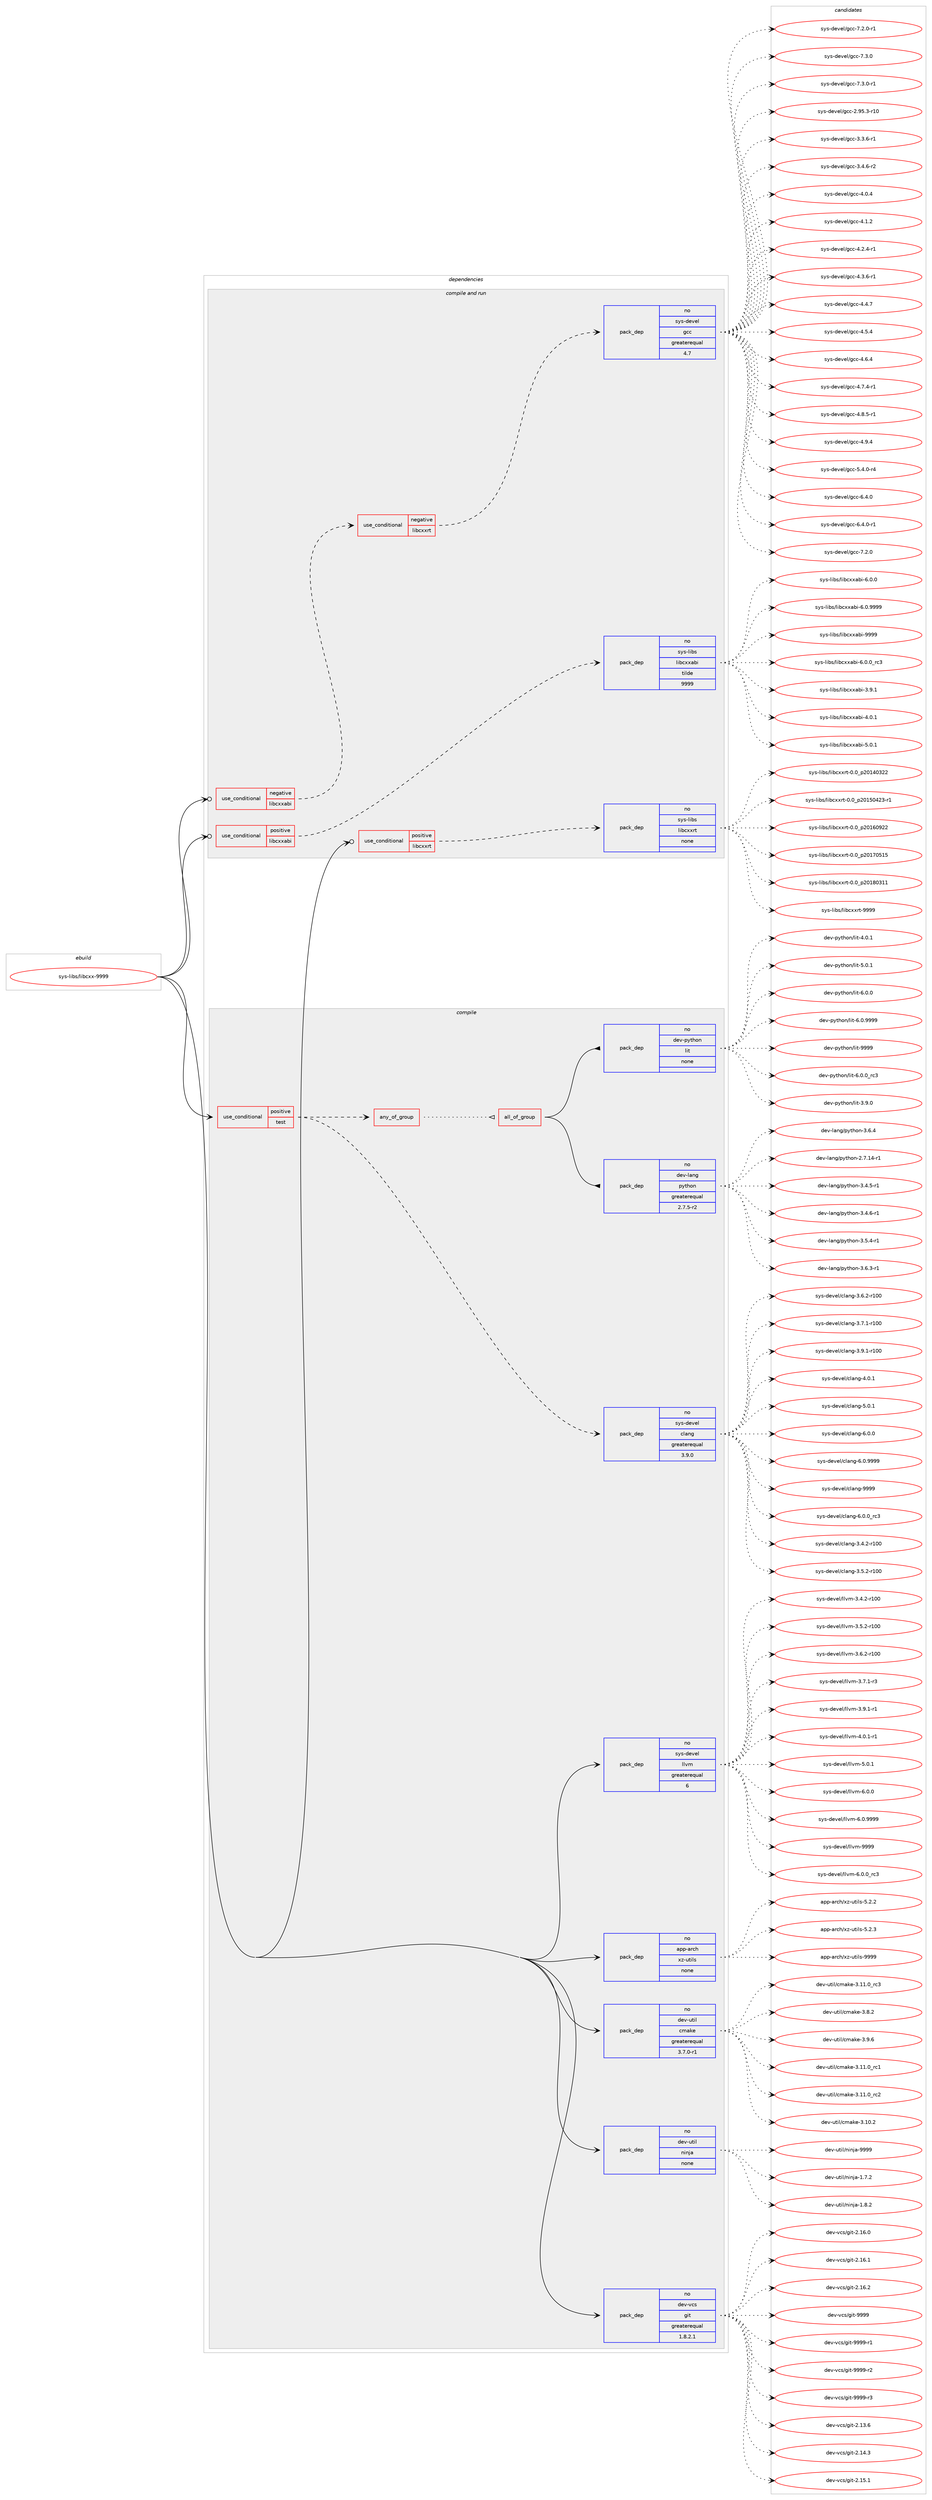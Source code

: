 digraph prolog {

# *************
# Graph options
# *************

newrank=true;
concentrate=true;
compound=true;
graph [rankdir=LR,fontname=Helvetica,fontsize=10,ranksep=1.5];#, ranksep=2.5, nodesep=0.2];
edge  [arrowhead=vee];
node  [fontname=Helvetica,fontsize=10];

# **********
# The ebuild
# **********

subgraph cluster_leftcol {
color=gray;
rank=same;
label=<<i>ebuild</i>>;
id [label="sys-libs/libcxx-9999", color=red, width=4, href="../sys-libs/libcxx-9999.svg"];
}

# ****************
# The dependencies
# ****************

subgraph cluster_midcol {
color=gray;
label=<<i>dependencies</i>>;
subgraph cluster_compile {
fillcolor="#eeeeee";
style=filled;
label=<<i>compile</i>>;
subgraph cond1288 {
dependency8831 [label=<<TABLE BORDER="0" CELLBORDER="1" CELLSPACING="0" CELLPADDING="4"><TR><TD ROWSPAN="3" CELLPADDING="10">use_conditional</TD></TR><TR><TD>positive</TD></TR><TR><TD>test</TD></TR></TABLE>>, shape=none, color=red];
subgraph pack7425 {
dependency8832 [label=<<TABLE BORDER="0" CELLBORDER="1" CELLSPACING="0" CELLPADDING="4" WIDTH="220"><TR><TD ROWSPAN="6" CELLPADDING="30">pack_dep</TD></TR><TR><TD WIDTH="110">no</TD></TR><TR><TD>sys-devel</TD></TR><TR><TD>clang</TD></TR><TR><TD>greaterequal</TD></TR><TR><TD>3.9.0</TD></TR></TABLE>>, shape=none, color=blue];
}
dependency8831:e -> dependency8832:w [weight=20,style="dashed",arrowhead="vee"];
subgraph any104 {
dependency8833 [label=<<TABLE BORDER="0" CELLBORDER="1" CELLSPACING="0" CELLPADDING="4"><TR><TD CELLPADDING="10">any_of_group</TD></TR></TABLE>>, shape=none, color=red];subgraph all17 {
dependency8834 [label=<<TABLE BORDER="0" CELLBORDER="1" CELLSPACING="0" CELLPADDING="4"><TR><TD CELLPADDING="10">all_of_group</TD></TR></TABLE>>, shape=none, color=red];subgraph pack7426 {
dependency8835 [label=<<TABLE BORDER="0" CELLBORDER="1" CELLSPACING="0" CELLPADDING="4" WIDTH="220"><TR><TD ROWSPAN="6" CELLPADDING="30">pack_dep</TD></TR><TR><TD WIDTH="110">no</TD></TR><TR><TD>dev-lang</TD></TR><TR><TD>python</TD></TR><TR><TD>greaterequal</TD></TR><TR><TD>2.7.5-r2</TD></TR></TABLE>>, shape=none, color=blue];
}
dependency8834:e -> dependency8835:w [weight=20,style="solid",arrowhead="inv"];
subgraph pack7427 {
dependency8836 [label=<<TABLE BORDER="0" CELLBORDER="1" CELLSPACING="0" CELLPADDING="4" WIDTH="220"><TR><TD ROWSPAN="6" CELLPADDING="30">pack_dep</TD></TR><TR><TD WIDTH="110">no</TD></TR><TR><TD>dev-python</TD></TR><TR><TD>lit</TD></TR><TR><TD>none</TD></TR><TR><TD></TD></TR></TABLE>>, shape=none, color=blue];
}
dependency8834:e -> dependency8836:w [weight=20,style="solid",arrowhead="inv"];
}
dependency8833:e -> dependency8834:w [weight=20,style="dotted",arrowhead="oinv"];
}
dependency8831:e -> dependency8833:w [weight=20,style="dashed",arrowhead="vee"];
}
id:e -> dependency8831:w [weight=20,style="solid",arrowhead="vee"];
subgraph pack7428 {
dependency8837 [label=<<TABLE BORDER="0" CELLBORDER="1" CELLSPACING="0" CELLPADDING="4" WIDTH="220"><TR><TD ROWSPAN="6" CELLPADDING="30">pack_dep</TD></TR><TR><TD WIDTH="110">no</TD></TR><TR><TD>app-arch</TD></TR><TR><TD>xz-utils</TD></TR><TR><TD>none</TD></TR><TR><TD></TD></TR></TABLE>>, shape=none, color=blue];
}
id:e -> dependency8837:w [weight=20,style="solid",arrowhead="vee"];
subgraph pack7429 {
dependency8838 [label=<<TABLE BORDER="0" CELLBORDER="1" CELLSPACING="0" CELLPADDING="4" WIDTH="220"><TR><TD ROWSPAN="6" CELLPADDING="30">pack_dep</TD></TR><TR><TD WIDTH="110">no</TD></TR><TR><TD>dev-util</TD></TR><TR><TD>cmake</TD></TR><TR><TD>greaterequal</TD></TR><TR><TD>3.7.0-r1</TD></TR></TABLE>>, shape=none, color=blue];
}
id:e -> dependency8838:w [weight=20,style="solid",arrowhead="vee"];
subgraph pack7430 {
dependency8839 [label=<<TABLE BORDER="0" CELLBORDER="1" CELLSPACING="0" CELLPADDING="4" WIDTH="220"><TR><TD ROWSPAN="6" CELLPADDING="30">pack_dep</TD></TR><TR><TD WIDTH="110">no</TD></TR><TR><TD>dev-util</TD></TR><TR><TD>ninja</TD></TR><TR><TD>none</TD></TR><TR><TD></TD></TR></TABLE>>, shape=none, color=blue];
}
id:e -> dependency8839:w [weight=20,style="solid",arrowhead="vee"];
subgraph pack7431 {
dependency8840 [label=<<TABLE BORDER="0" CELLBORDER="1" CELLSPACING="0" CELLPADDING="4" WIDTH="220"><TR><TD ROWSPAN="6" CELLPADDING="30">pack_dep</TD></TR><TR><TD WIDTH="110">no</TD></TR><TR><TD>dev-vcs</TD></TR><TR><TD>git</TD></TR><TR><TD>greaterequal</TD></TR><TR><TD>1.8.2.1</TD></TR></TABLE>>, shape=none, color=blue];
}
id:e -> dependency8840:w [weight=20,style="solid",arrowhead="vee"];
subgraph pack7432 {
dependency8841 [label=<<TABLE BORDER="0" CELLBORDER="1" CELLSPACING="0" CELLPADDING="4" WIDTH="220"><TR><TD ROWSPAN="6" CELLPADDING="30">pack_dep</TD></TR><TR><TD WIDTH="110">no</TD></TR><TR><TD>sys-devel</TD></TR><TR><TD>llvm</TD></TR><TR><TD>greaterequal</TD></TR><TR><TD>6</TD></TR></TABLE>>, shape=none, color=blue];
}
id:e -> dependency8841:w [weight=20,style="solid",arrowhead="vee"];
}
subgraph cluster_compileandrun {
fillcolor="#eeeeee";
style=filled;
label=<<i>compile and run</i>>;
subgraph cond1289 {
dependency8842 [label=<<TABLE BORDER="0" CELLBORDER="1" CELLSPACING="0" CELLPADDING="4"><TR><TD ROWSPAN="3" CELLPADDING="10">use_conditional</TD></TR><TR><TD>negative</TD></TR><TR><TD>libcxxabi</TD></TR></TABLE>>, shape=none, color=red];
subgraph cond1290 {
dependency8843 [label=<<TABLE BORDER="0" CELLBORDER="1" CELLSPACING="0" CELLPADDING="4"><TR><TD ROWSPAN="3" CELLPADDING="10">use_conditional</TD></TR><TR><TD>negative</TD></TR><TR><TD>libcxxrt</TD></TR></TABLE>>, shape=none, color=red];
subgraph pack7433 {
dependency8844 [label=<<TABLE BORDER="0" CELLBORDER="1" CELLSPACING="0" CELLPADDING="4" WIDTH="220"><TR><TD ROWSPAN="6" CELLPADDING="30">pack_dep</TD></TR><TR><TD WIDTH="110">no</TD></TR><TR><TD>sys-devel</TD></TR><TR><TD>gcc</TD></TR><TR><TD>greaterequal</TD></TR><TR><TD>4.7</TD></TR></TABLE>>, shape=none, color=blue];
}
dependency8843:e -> dependency8844:w [weight=20,style="dashed",arrowhead="vee"];
}
dependency8842:e -> dependency8843:w [weight=20,style="dashed",arrowhead="vee"];
}
id:e -> dependency8842:w [weight=20,style="solid",arrowhead="odotvee"];
subgraph cond1291 {
dependency8845 [label=<<TABLE BORDER="0" CELLBORDER="1" CELLSPACING="0" CELLPADDING="4"><TR><TD ROWSPAN="3" CELLPADDING="10">use_conditional</TD></TR><TR><TD>positive</TD></TR><TR><TD>libcxxabi</TD></TR></TABLE>>, shape=none, color=red];
subgraph pack7434 {
dependency8846 [label=<<TABLE BORDER="0" CELLBORDER="1" CELLSPACING="0" CELLPADDING="4" WIDTH="220"><TR><TD ROWSPAN="6" CELLPADDING="30">pack_dep</TD></TR><TR><TD WIDTH="110">no</TD></TR><TR><TD>sys-libs</TD></TR><TR><TD>libcxxabi</TD></TR><TR><TD>tilde</TD></TR><TR><TD>9999</TD></TR></TABLE>>, shape=none, color=blue];
}
dependency8845:e -> dependency8846:w [weight=20,style="dashed",arrowhead="vee"];
}
id:e -> dependency8845:w [weight=20,style="solid",arrowhead="odotvee"];
subgraph cond1292 {
dependency8847 [label=<<TABLE BORDER="0" CELLBORDER="1" CELLSPACING="0" CELLPADDING="4"><TR><TD ROWSPAN="3" CELLPADDING="10">use_conditional</TD></TR><TR><TD>positive</TD></TR><TR><TD>libcxxrt</TD></TR></TABLE>>, shape=none, color=red];
subgraph pack7435 {
dependency8848 [label=<<TABLE BORDER="0" CELLBORDER="1" CELLSPACING="0" CELLPADDING="4" WIDTH="220"><TR><TD ROWSPAN="6" CELLPADDING="30">pack_dep</TD></TR><TR><TD WIDTH="110">no</TD></TR><TR><TD>sys-libs</TD></TR><TR><TD>libcxxrt</TD></TR><TR><TD>none</TD></TR><TR><TD></TD></TR></TABLE>>, shape=none, color=blue];
}
dependency8847:e -> dependency8848:w [weight=20,style="dashed",arrowhead="vee"];
}
id:e -> dependency8847:w [weight=20,style="solid",arrowhead="odotvee"];
}
subgraph cluster_run {
fillcolor="#eeeeee";
style=filled;
label=<<i>run</i>>;
}
}

# **************
# The candidates
# **************

subgraph cluster_choices {
rank=same;
color=gray;
label=<<i>candidates</i>>;

subgraph choice7425 {
color=black;
nodesep=1;
choice11512111545100101118101108479910897110103455446484648951149951 [label="sys-devel/clang-6.0.0_rc3", color=red, width=4,href="../sys-devel/clang-6.0.0_rc3.svg"];
choice1151211154510010111810110847991089711010345514652465045114494848 [label="sys-devel/clang-3.4.2-r100", color=red, width=4,href="../sys-devel/clang-3.4.2-r100.svg"];
choice1151211154510010111810110847991089711010345514653465045114494848 [label="sys-devel/clang-3.5.2-r100", color=red, width=4,href="../sys-devel/clang-3.5.2-r100.svg"];
choice1151211154510010111810110847991089711010345514654465045114494848 [label="sys-devel/clang-3.6.2-r100", color=red, width=4,href="../sys-devel/clang-3.6.2-r100.svg"];
choice1151211154510010111810110847991089711010345514655464945114494848 [label="sys-devel/clang-3.7.1-r100", color=red, width=4,href="../sys-devel/clang-3.7.1-r100.svg"];
choice1151211154510010111810110847991089711010345514657464945114494848 [label="sys-devel/clang-3.9.1-r100", color=red, width=4,href="../sys-devel/clang-3.9.1-r100.svg"];
choice11512111545100101118101108479910897110103455246484649 [label="sys-devel/clang-4.0.1", color=red, width=4,href="../sys-devel/clang-4.0.1.svg"];
choice11512111545100101118101108479910897110103455346484649 [label="sys-devel/clang-5.0.1", color=red, width=4,href="../sys-devel/clang-5.0.1.svg"];
choice11512111545100101118101108479910897110103455446484648 [label="sys-devel/clang-6.0.0", color=red, width=4,href="../sys-devel/clang-6.0.0.svg"];
choice11512111545100101118101108479910897110103455446484657575757 [label="sys-devel/clang-6.0.9999", color=red, width=4,href="../sys-devel/clang-6.0.9999.svg"];
choice115121115451001011181011084799108971101034557575757 [label="sys-devel/clang-9999", color=red, width=4,href="../sys-devel/clang-9999.svg"];
dependency8832:e -> choice11512111545100101118101108479910897110103455446484648951149951:w [style=dotted,weight="100"];
dependency8832:e -> choice1151211154510010111810110847991089711010345514652465045114494848:w [style=dotted,weight="100"];
dependency8832:e -> choice1151211154510010111810110847991089711010345514653465045114494848:w [style=dotted,weight="100"];
dependency8832:e -> choice1151211154510010111810110847991089711010345514654465045114494848:w [style=dotted,weight="100"];
dependency8832:e -> choice1151211154510010111810110847991089711010345514655464945114494848:w [style=dotted,weight="100"];
dependency8832:e -> choice1151211154510010111810110847991089711010345514657464945114494848:w [style=dotted,weight="100"];
dependency8832:e -> choice11512111545100101118101108479910897110103455246484649:w [style=dotted,weight="100"];
dependency8832:e -> choice11512111545100101118101108479910897110103455346484649:w [style=dotted,weight="100"];
dependency8832:e -> choice11512111545100101118101108479910897110103455446484648:w [style=dotted,weight="100"];
dependency8832:e -> choice11512111545100101118101108479910897110103455446484657575757:w [style=dotted,weight="100"];
dependency8832:e -> choice115121115451001011181011084799108971101034557575757:w [style=dotted,weight="100"];
}
subgraph choice7426 {
color=black;
nodesep=1;
choice100101118451089711010347112121116104111110455046554649524511449 [label="dev-lang/python-2.7.14-r1", color=red, width=4,href="../dev-lang/python-2.7.14-r1.svg"];
choice1001011184510897110103471121211161041111104551465246534511449 [label="dev-lang/python-3.4.5-r1", color=red, width=4,href="../dev-lang/python-3.4.5-r1.svg"];
choice1001011184510897110103471121211161041111104551465246544511449 [label="dev-lang/python-3.4.6-r1", color=red, width=4,href="../dev-lang/python-3.4.6-r1.svg"];
choice1001011184510897110103471121211161041111104551465346524511449 [label="dev-lang/python-3.5.4-r1", color=red, width=4,href="../dev-lang/python-3.5.4-r1.svg"];
choice1001011184510897110103471121211161041111104551465446514511449 [label="dev-lang/python-3.6.3-r1", color=red, width=4,href="../dev-lang/python-3.6.3-r1.svg"];
choice100101118451089711010347112121116104111110455146544652 [label="dev-lang/python-3.6.4", color=red, width=4,href="../dev-lang/python-3.6.4.svg"];
dependency8835:e -> choice100101118451089711010347112121116104111110455046554649524511449:w [style=dotted,weight="100"];
dependency8835:e -> choice1001011184510897110103471121211161041111104551465246534511449:w [style=dotted,weight="100"];
dependency8835:e -> choice1001011184510897110103471121211161041111104551465246544511449:w [style=dotted,weight="100"];
dependency8835:e -> choice1001011184510897110103471121211161041111104551465346524511449:w [style=dotted,weight="100"];
dependency8835:e -> choice1001011184510897110103471121211161041111104551465446514511449:w [style=dotted,weight="100"];
dependency8835:e -> choice100101118451089711010347112121116104111110455146544652:w [style=dotted,weight="100"];
}
subgraph choice7427 {
color=black;
nodesep=1;
choice1001011184511212111610411111047108105116455446484648951149951 [label="dev-python/lit-6.0.0_rc3", color=red, width=4,href="../dev-python/lit-6.0.0_rc3.svg"];
choice1001011184511212111610411111047108105116455146574648 [label="dev-python/lit-3.9.0", color=red, width=4,href="../dev-python/lit-3.9.0.svg"];
choice1001011184511212111610411111047108105116455246484649 [label="dev-python/lit-4.0.1", color=red, width=4,href="../dev-python/lit-4.0.1.svg"];
choice1001011184511212111610411111047108105116455346484649 [label="dev-python/lit-5.0.1", color=red, width=4,href="../dev-python/lit-5.0.1.svg"];
choice1001011184511212111610411111047108105116455446484648 [label="dev-python/lit-6.0.0", color=red, width=4,href="../dev-python/lit-6.0.0.svg"];
choice1001011184511212111610411111047108105116455446484657575757 [label="dev-python/lit-6.0.9999", color=red, width=4,href="../dev-python/lit-6.0.9999.svg"];
choice10010111845112121116104111110471081051164557575757 [label="dev-python/lit-9999", color=red, width=4,href="../dev-python/lit-9999.svg"];
dependency8836:e -> choice1001011184511212111610411111047108105116455446484648951149951:w [style=dotted,weight="100"];
dependency8836:e -> choice1001011184511212111610411111047108105116455146574648:w [style=dotted,weight="100"];
dependency8836:e -> choice1001011184511212111610411111047108105116455246484649:w [style=dotted,weight="100"];
dependency8836:e -> choice1001011184511212111610411111047108105116455346484649:w [style=dotted,weight="100"];
dependency8836:e -> choice1001011184511212111610411111047108105116455446484648:w [style=dotted,weight="100"];
dependency8836:e -> choice1001011184511212111610411111047108105116455446484657575757:w [style=dotted,weight="100"];
dependency8836:e -> choice10010111845112121116104111110471081051164557575757:w [style=dotted,weight="100"];
}
subgraph choice7428 {
color=black;
nodesep=1;
choice971121124597114991044712012245117116105108115455346504650 [label="app-arch/xz-utils-5.2.2", color=red, width=4,href="../app-arch/xz-utils-5.2.2.svg"];
choice971121124597114991044712012245117116105108115455346504651 [label="app-arch/xz-utils-5.2.3", color=red, width=4,href="../app-arch/xz-utils-5.2.3.svg"];
choice9711211245971149910447120122451171161051081154557575757 [label="app-arch/xz-utils-9999", color=red, width=4,href="../app-arch/xz-utils-9999.svg"];
dependency8837:e -> choice971121124597114991044712012245117116105108115455346504650:w [style=dotted,weight="100"];
dependency8837:e -> choice971121124597114991044712012245117116105108115455346504651:w [style=dotted,weight="100"];
dependency8837:e -> choice9711211245971149910447120122451171161051081154557575757:w [style=dotted,weight="100"];
}
subgraph choice7429 {
color=black;
nodesep=1;
choice1001011184511711610510847991099710710145514649494648951149949 [label="dev-util/cmake-3.11.0_rc1", color=red, width=4,href="../dev-util/cmake-3.11.0_rc1.svg"];
choice1001011184511711610510847991099710710145514649494648951149950 [label="dev-util/cmake-3.11.0_rc2", color=red, width=4,href="../dev-util/cmake-3.11.0_rc2.svg"];
choice1001011184511711610510847991099710710145514649484650 [label="dev-util/cmake-3.10.2", color=red, width=4,href="../dev-util/cmake-3.10.2.svg"];
choice1001011184511711610510847991099710710145514649494648951149951 [label="dev-util/cmake-3.11.0_rc3", color=red, width=4,href="../dev-util/cmake-3.11.0_rc3.svg"];
choice10010111845117116105108479910997107101455146564650 [label="dev-util/cmake-3.8.2", color=red, width=4,href="../dev-util/cmake-3.8.2.svg"];
choice10010111845117116105108479910997107101455146574654 [label="dev-util/cmake-3.9.6", color=red, width=4,href="../dev-util/cmake-3.9.6.svg"];
dependency8838:e -> choice1001011184511711610510847991099710710145514649494648951149949:w [style=dotted,weight="100"];
dependency8838:e -> choice1001011184511711610510847991099710710145514649494648951149950:w [style=dotted,weight="100"];
dependency8838:e -> choice1001011184511711610510847991099710710145514649484650:w [style=dotted,weight="100"];
dependency8838:e -> choice1001011184511711610510847991099710710145514649494648951149951:w [style=dotted,weight="100"];
dependency8838:e -> choice10010111845117116105108479910997107101455146564650:w [style=dotted,weight="100"];
dependency8838:e -> choice10010111845117116105108479910997107101455146574654:w [style=dotted,weight="100"];
}
subgraph choice7430 {
color=black;
nodesep=1;
choice100101118451171161051084711010511010697454946554650 [label="dev-util/ninja-1.7.2", color=red, width=4,href="../dev-util/ninja-1.7.2.svg"];
choice100101118451171161051084711010511010697454946564650 [label="dev-util/ninja-1.8.2", color=red, width=4,href="../dev-util/ninja-1.8.2.svg"];
choice1001011184511711610510847110105110106974557575757 [label="dev-util/ninja-9999", color=red, width=4,href="../dev-util/ninja-9999.svg"];
dependency8839:e -> choice100101118451171161051084711010511010697454946554650:w [style=dotted,weight="100"];
dependency8839:e -> choice100101118451171161051084711010511010697454946564650:w [style=dotted,weight="100"];
dependency8839:e -> choice1001011184511711610510847110105110106974557575757:w [style=dotted,weight="100"];
}
subgraph choice7431 {
color=black;
nodesep=1;
choice10010111845118991154710310511645504649514654 [label="dev-vcs/git-2.13.6", color=red, width=4,href="../dev-vcs/git-2.13.6.svg"];
choice10010111845118991154710310511645504649524651 [label="dev-vcs/git-2.14.3", color=red, width=4,href="../dev-vcs/git-2.14.3.svg"];
choice10010111845118991154710310511645504649534649 [label="dev-vcs/git-2.15.1", color=red, width=4,href="../dev-vcs/git-2.15.1.svg"];
choice10010111845118991154710310511645504649544648 [label="dev-vcs/git-2.16.0", color=red, width=4,href="../dev-vcs/git-2.16.0.svg"];
choice10010111845118991154710310511645504649544649 [label="dev-vcs/git-2.16.1", color=red, width=4,href="../dev-vcs/git-2.16.1.svg"];
choice10010111845118991154710310511645504649544650 [label="dev-vcs/git-2.16.2", color=red, width=4,href="../dev-vcs/git-2.16.2.svg"];
choice1001011184511899115471031051164557575757 [label="dev-vcs/git-9999", color=red, width=4,href="../dev-vcs/git-9999.svg"];
choice10010111845118991154710310511645575757574511449 [label="dev-vcs/git-9999-r1", color=red, width=4,href="../dev-vcs/git-9999-r1.svg"];
choice10010111845118991154710310511645575757574511450 [label="dev-vcs/git-9999-r2", color=red, width=4,href="../dev-vcs/git-9999-r2.svg"];
choice10010111845118991154710310511645575757574511451 [label="dev-vcs/git-9999-r3", color=red, width=4,href="../dev-vcs/git-9999-r3.svg"];
dependency8840:e -> choice10010111845118991154710310511645504649514654:w [style=dotted,weight="100"];
dependency8840:e -> choice10010111845118991154710310511645504649524651:w [style=dotted,weight="100"];
dependency8840:e -> choice10010111845118991154710310511645504649534649:w [style=dotted,weight="100"];
dependency8840:e -> choice10010111845118991154710310511645504649544648:w [style=dotted,weight="100"];
dependency8840:e -> choice10010111845118991154710310511645504649544649:w [style=dotted,weight="100"];
dependency8840:e -> choice10010111845118991154710310511645504649544650:w [style=dotted,weight="100"];
dependency8840:e -> choice1001011184511899115471031051164557575757:w [style=dotted,weight="100"];
dependency8840:e -> choice10010111845118991154710310511645575757574511449:w [style=dotted,weight="100"];
dependency8840:e -> choice10010111845118991154710310511645575757574511450:w [style=dotted,weight="100"];
dependency8840:e -> choice10010111845118991154710310511645575757574511451:w [style=dotted,weight="100"];
}
subgraph choice7432 {
color=black;
nodesep=1;
choice1151211154510010111810110847108108118109455446484648951149951 [label="sys-devel/llvm-6.0.0_rc3", color=red, width=4,href="../sys-devel/llvm-6.0.0_rc3.svg"];
choice115121115451001011181011084710810811810945514652465045114494848 [label="sys-devel/llvm-3.4.2-r100", color=red, width=4,href="../sys-devel/llvm-3.4.2-r100.svg"];
choice115121115451001011181011084710810811810945514653465045114494848 [label="sys-devel/llvm-3.5.2-r100", color=red, width=4,href="../sys-devel/llvm-3.5.2-r100.svg"];
choice115121115451001011181011084710810811810945514654465045114494848 [label="sys-devel/llvm-3.6.2-r100", color=red, width=4,href="../sys-devel/llvm-3.6.2-r100.svg"];
choice11512111545100101118101108471081081181094551465546494511451 [label="sys-devel/llvm-3.7.1-r3", color=red, width=4,href="../sys-devel/llvm-3.7.1-r3.svg"];
choice11512111545100101118101108471081081181094551465746494511449 [label="sys-devel/llvm-3.9.1-r1", color=red, width=4,href="../sys-devel/llvm-3.9.1-r1.svg"];
choice11512111545100101118101108471081081181094552464846494511449 [label="sys-devel/llvm-4.0.1-r1", color=red, width=4,href="../sys-devel/llvm-4.0.1-r1.svg"];
choice1151211154510010111810110847108108118109455346484649 [label="sys-devel/llvm-5.0.1", color=red, width=4,href="../sys-devel/llvm-5.0.1.svg"];
choice1151211154510010111810110847108108118109455446484648 [label="sys-devel/llvm-6.0.0", color=red, width=4,href="../sys-devel/llvm-6.0.0.svg"];
choice1151211154510010111810110847108108118109455446484657575757 [label="sys-devel/llvm-6.0.9999", color=red, width=4,href="../sys-devel/llvm-6.0.9999.svg"];
choice11512111545100101118101108471081081181094557575757 [label="sys-devel/llvm-9999", color=red, width=4,href="../sys-devel/llvm-9999.svg"];
dependency8841:e -> choice1151211154510010111810110847108108118109455446484648951149951:w [style=dotted,weight="100"];
dependency8841:e -> choice115121115451001011181011084710810811810945514652465045114494848:w [style=dotted,weight="100"];
dependency8841:e -> choice115121115451001011181011084710810811810945514653465045114494848:w [style=dotted,weight="100"];
dependency8841:e -> choice115121115451001011181011084710810811810945514654465045114494848:w [style=dotted,weight="100"];
dependency8841:e -> choice11512111545100101118101108471081081181094551465546494511451:w [style=dotted,weight="100"];
dependency8841:e -> choice11512111545100101118101108471081081181094551465746494511449:w [style=dotted,weight="100"];
dependency8841:e -> choice11512111545100101118101108471081081181094552464846494511449:w [style=dotted,weight="100"];
dependency8841:e -> choice1151211154510010111810110847108108118109455346484649:w [style=dotted,weight="100"];
dependency8841:e -> choice1151211154510010111810110847108108118109455446484648:w [style=dotted,weight="100"];
dependency8841:e -> choice1151211154510010111810110847108108118109455446484657575757:w [style=dotted,weight="100"];
dependency8841:e -> choice11512111545100101118101108471081081181094557575757:w [style=dotted,weight="100"];
}
subgraph choice7433 {
color=black;
nodesep=1;
choice1151211154510010111810110847103999945504657534651451144948 [label="sys-devel/gcc-2.95.3-r10", color=red, width=4,href="../sys-devel/gcc-2.95.3-r10.svg"];
choice115121115451001011181011084710399994551465146544511449 [label="sys-devel/gcc-3.3.6-r1", color=red, width=4,href="../sys-devel/gcc-3.3.6-r1.svg"];
choice115121115451001011181011084710399994551465246544511450 [label="sys-devel/gcc-3.4.6-r2", color=red, width=4,href="../sys-devel/gcc-3.4.6-r2.svg"];
choice11512111545100101118101108471039999455246484652 [label="sys-devel/gcc-4.0.4", color=red, width=4,href="../sys-devel/gcc-4.0.4.svg"];
choice11512111545100101118101108471039999455246494650 [label="sys-devel/gcc-4.1.2", color=red, width=4,href="../sys-devel/gcc-4.1.2.svg"];
choice115121115451001011181011084710399994552465046524511449 [label="sys-devel/gcc-4.2.4-r1", color=red, width=4,href="../sys-devel/gcc-4.2.4-r1.svg"];
choice115121115451001011181011084710399994552465146544511449 [label="sys-devel/gcc-4.3.6-r1", color=red, width=4,href="../sys-devel/gcc-4.3.6-r1.svg"];
choice11512111545100101118101108471039999455246524655 [label="sys-devel/gcc-4.4.7", color=red, width=4,href="../sys-devel/gcc-4.4.7.svg"];
choice11512111545100101118101108471039999455246534652 [label="sys-devel/gcc-4.5.4", color=red, width=4,href="../sys-devel/gcc-4.5.4.svg"];
choice11512111545100101118101108471039999455246544652 [label="sys-devel/gcc-4.6.4", color=red, width=4,href="../sys-devel/gcc-4.6.4.svg"];
choice115121115451001011181011084710399994552465546524511449 [label="sys-devel/gcc-4.7.4-r1", color=red, width=4,href="../sys-devel/gcc-4.7.4-r1.svg"];
choice115121115451001011181011084710399994552465646534511449 [label="sys-devel/gcc-4.8.5-r1", color=red, width=4,href="../sys-devel/gcc-4.8.5-r1.svg"];
choice11512111545100101118101108471039999455246574652 [label="sys-devel/gcc-4.9.4", color=red, width=4,href="../sys-devel/gcc-4.9.4.svg"];
choice115121115451001011181011084710399994553465246484511452 [label="sys-devel/gcc-5.4.0-r4", color=red, width=4,href="../sys-devel/gcc-5.4.0-r4.svg"];
choice11512111545100101118101108471039999455446524648 [label="sys-devel/gcc-6.4.0", color=red, width=4,href="../sys-devel/gcc-6.4.0.svg"];
choice115121115451001011181011084710399994554465246484511449 [label="sys-devel/gcc-6.4.0-r1", color=red, width=4,href="../sys-devel/gcc-6.4.0-r1.svg"];
choice11512111545100101118101108471039999455546504648 [label="sys-devel/gcc-7.2.0", color=red, width=4,href="../sys-devel/gcc-7.2.0.svg"];
choice115121115451001011181011084710399994555465046484511449 [label="sys-devel/gcc-7.2.0-r1", color=red, width=4,href="../sys-devel/gcc-7.2.0-r1.svg"];
choice11512111545100101118101108471039999455546514648 [label="sys-devel/gcc-7.3.0", color=red, width=4,href="../sys-devel/gcc-7.3.0.svg"];
choice115121115451001011181011084710399994555465146484511449 [label="sys-devel/gcc-7.3.0-r1", color=red, width=4,href="../sys-devel/gcc-7.3.0-r1.svg"];
dependency8844:e -> choice1151211154510010111810110847103999945504657534651451144948:w [style=dotted,weight="100"];
dependency8844:e -> choice115121115451001011181011084710399994551465146544511449:w [style=dotted,weight="100"];
dependency8844:e -> choice115121115451001011181011084710399994551465246544511450:w [style=dotted,weight="100"];
dependency8844:e -> choice11512111545100101118101108471039999455246484652:w [style=dotted,weight="100"];
dependency8844:e -> choice11512111545100101118101108471039999455246494650:w [style=dotted,weight="100"];
dependency8844:e -> choice115121115451001011181011084710399994552465046524511449:w [style=dotted,weight="100"];
dependency8844:e -> choice115121115451001011181011084710399994552465146544511449:w [style=dotted,weight="100"];
dependency8844:e -> choice11512111545100101118101108471039999455246524655:w [style=dotted,weight="100"];
dependency8844:e -> choice11512111545100101118101108471039999455246534652:w [style=dotted,weight="100"];
dependency8844:e -> choice11512111545100101118101108471039999455246544652:w [style=dotted,weight="100"];
dependency8844:e -> choice115121115451001011181011084710399994552465546524511449:w [style=dotted,weight="100"];
dependency8844:e -> choice115121115451001011181011084710399994552465646534511449:w [style=dotted,weight="100"];
dependency8844:e -> choice11512111545100101118101108471039999455246574652:w [style=dotted,weight="100"];
dependency8844:e -> choice115121115451001011181011084710399994553465246484511452:w [style=dotted,weight="100"];
dependency8844:e -> choice11512111545100101118101108471039999455446524648:w [style=dotted,weight="100"];
dependency8844:e -> choice115121115451001011181011084710399994554465246484511449:w [style=dotted,weight="100"];
dependency8844:e -> choice11512111545100101118101108471039999455546504648:w [style=dotted,weight="100"];
dependency8844:e -> choice115121115451001011181011084710399994555465046484511449:w [style=dotted,weight="100"];
dependency8844:e -> choice11512111545100101118101108471039999455546514648:w [style=dotted,weight="100"];
dependency8844:e -> choice115121115451001011181011084710399994555465146484511449:w [style=dotted,weight="100"];
}
subgraph choice7434 {
color=black;
nodesep=1;
choice11512111545108105981154710810598991201209798105455446484648951149951 [label="sys-libs/libcxxabi-6.0.0_rc3", color=red, width=4,href="../sys-libs/libcxxabi-6.0.0_rc3.svg"];
choice11512111545108105981154710810598991201209798105455146574649 [label="sys-libs/libcxxabi-3.9.1", color=red, width=4,href="../sys-libs/libcxxabi-3.9.1.svg"];
choice11512111545108105981154710810598991201209798105455246484649 [label="sys-libs/libcxxabi-4.0.1", color=red, width=4,href="../sys-libs/libcxxabi-4.0.1.svg"];
choice11512111545108105981154710810598991201209798105455346484649 [label="sys-libs/libcxxabi-5.0.1", color=red, width=4,href="../sys-libs/libcxxabi-5.0.1.svg"];
choice11512111545108105981154710810598991201209798105455446484648 [label="sys-libs/libcxxabi-6.0.0", color=red, width=4,href="../sys-libs/libcxxabi-6.0.0.svg"];
choice11512111545108105981154710810598991201209798105455446484657575757 [label="sys-libs/libcxxabi-6.0.9999", color=red, width=4,href="../sys-libs/libcxxabi-6.0.9999.svg"];
choice115121115451081059811547108105989912012097981054557575757 [label="sys-libs/libcxxabi-9999", color=red, width=4,href="../sys-libs/libcxxabi-9999.svg"];
dependency8846:e -> choice11512111545108105981154710810598991201209798105455446484648951149951:w [style=dotted,weight="100"];
dependency8846:e -> choice11512111545108105981154710810598991201209798105455146574649:w [style=dotted,weight="100"];
dependency8846:e -> choice11512111545108105981154710810598991201209798105455246484649:w [style=dotted,weight="100"];
dependency8846:e -> choice11512111545108105981154710810598991201209798105455346484649:w [style=dotted,weight="100"];
dependency8846:e -> choice11512111545108105981154710810598991201209798105455446484648:w [style=dotted,weight="100"];
dependency8846:e -> choice11512111545108105981154710810598991201209798105455446484657575757:w [style=dotted,weight="100"];
dependency8846:e -> choice115121115451081059811547108105989912012097981054557575757:w [style=dotted,weight="100"];
}
subgraph choice7435 {
color=black;
nodesep=1;
choice115121115451081059811547108105989912012011411645484648951125048495248515050 [label="sys-libs/libcxxrt-0.0_p20140322", color=red, width=4,href="../sys-libs/libcxxrt-0.0_p20140322.svg"];
choice1151211154510810598115471081059899120120114116454846489511250484953485250514511449 [label="sys-libs/libcxxrt-0.0_p20150423-r1", color=red, width=4,href="../sys-libs/libcxxrt-0.0_p20150423-r1.svg"];
choice115121115451081059811547108105989912012011411645484648951125048495448575050 [label="sys-libs/libcxxrt-0.0_p20160922", color=red, width=4,href="../sys-libs/libcxxrt-0.0_p20160922.svg"];
choice115121115451081059811547108105989912012011411645484648951125048495548534953 [label="sys-libs/libcxxrt-0.0_p20170515", color=red, width=4,href="../sys-libs/libcxxrt-0.0_p20170515.svg"];
choice115121115451081059811547108105989912012011411645484648951125048495648514949 [label="sys-libs/libcxxrt-0.0_p20180311", color=red, width=4,href="../sys-libs/libcxxrt-0.0_p20180311.svg"];
choice11512111545108105981154710810598991201201141164557575757 [label="sys-libs/libcxxrt-9999", color=red, width=4,href="../sys-libs/libcxxrt-9999.svg"];
dependency8848:e -> choice115121115451081059811547108105989912012011411645484648951125048495248515050:w [style=dotted,weight="100"];
dependency8848:e -> choice1151211154510810598115471081059899120120114116454846489511250484953485250514511449:w [style=dotted,weight="100"];
dependency8848:e -> choice115121115451081059811547108105989912012011411645484648951125048495448575050:w [style=dotted,weight="100"];
dependency8848:e -> choice115121115451081059811547108105989912012011411645484648951125048495548534953:w [style=dotted,weight="100"];
dependency8848:e -> choice115121115451081059811547108105989912012011411645484648951125048495648514949:w [style=dotted,weight="100"];
dependency8848:e -> choice11512111545108105981154710810598991201201141164557575757:w [style=dotted,weight="100"];
}
}

}
